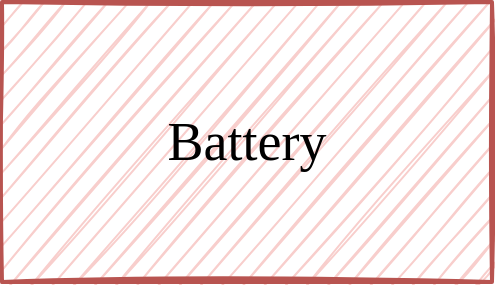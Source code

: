 <mxfile version="14.4.9" type="github"><diagram id="SXXWEeyV9By4NUEat3Ey" name="Page-1"><mxGraphModel dx="1422" dy="774" grid="1" gridSize="10" guides="1" tooltips="1" connect="1" arrows="1" fold="1" page="1" pageScale="1" pageWidth="850" pageHeight="1100" math="0" shadow="0"><root><mxCell id="0"/><mxCell id="1" parent="0"/><mxCell id="rGJi0qXOW82os7Kz2DqW-1" value="&lt;font face=&quot;Georgia&quot; style=&quot;font-size: 27px&quot;&gt;Battery&lt;/font&gt;" style="rounded=0;whiteSpace=wrap;html=1;glass=0;sketch=1;strokeWidth=2;shadow=0;fillStyle=hachure;fillColor=#f8cecc;strokeColor=#b85450;" vertex="1" parent="1"><mxGeometry x="70" y="60" width="245" height="140" as="geometry"/></mxCell></root></mxGraphModel></diagram></mxfile>
